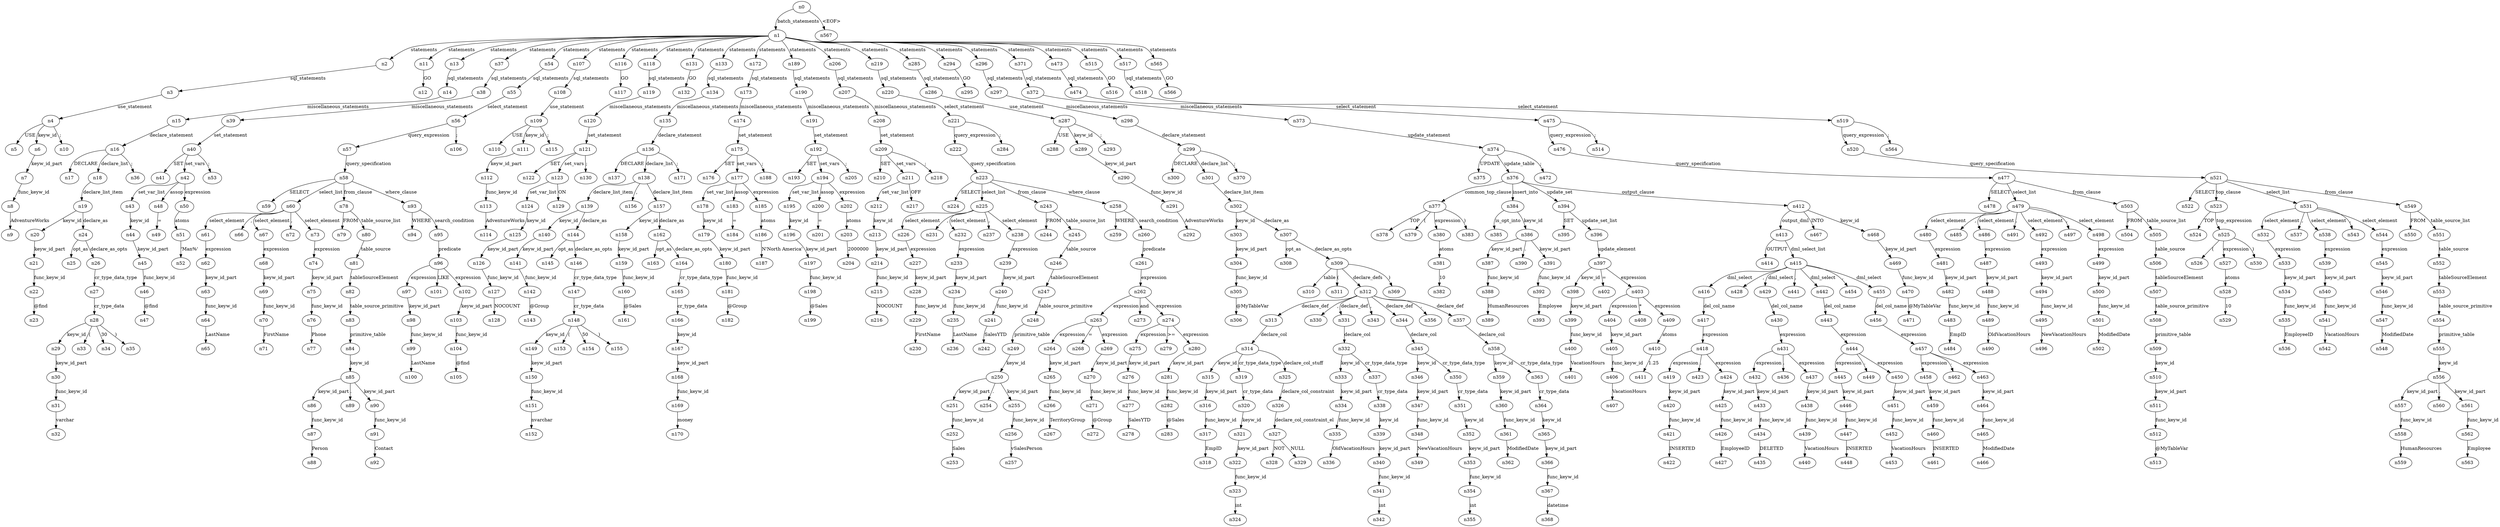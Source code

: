digraph ParseTree {
  n0 -> n1 [label="batch_statements"];
  n1 -> n2 [label="statements"];
  n2 -> n3 [label="sql_statements"];
  n3 -> n4 [label="use_statement"];
  n4 -> n5 [label="USE"];
  n4 -> n6 [label="keyw_id"];
  n6 -> n7 [label="keyw_id_part"];
  n7 -> n8 [label="func_keyw_id"];
  n8 -> n9 [label="AdventureWorks"];
  n4 -> n10 [label=";"];
  n1 -> n11 [label="statements"];
  n11 -> n12 [label="GO"];
  n1 -> n13 [label="statements"];
  n13 -> n14 [label="sql_statements"];
  n14 -> n15 [label="miscellaneous_statements"];
  n15 -> n16 [label="declare_statement"];
  n16 -> n17 [label="DECLARE"];
  n16 -> n18 [label="declare_list"];
  n18 -> n19 [label="declare_list_item"];
  n19 -> n20 [label="keyw_id"];
  n20 -> n21 [label="keyw_id_part"];
  n21 -> n22 [label="func_keyw_id"];
  n22 -> n23 [label="@find"];
  n19 -> n24 [label="declare_as"];
  n24 -> n25 [label="opt_as"];
  n24 -> n26 [label="declare_as_opts"];
  n26 -> n27 [label="cr_type_data_type"];
  n27 -> n28 [label="cr_type_data"];
  n28 -> n29 [label="keyw_id"];
  n29 -> n30 [label="keyw_id_part"];
  n30 -> n31 [label="func_keyw_id"];
  n31 -> n32 [label="varchar"];
  n28 -> n33 [label="("];
  n28 -> n34 [label="30"];
  n28 -> n35 [label=")"];
  n16 -> n36 [label=";"];
  n1 -> n37 [label="statements"];
  n37 -> n38 [label="sql_statements"];
  n38 -> n39 [label="miscellaneous_statements"];
  n39 -> n40 [label="set_statement"];
  n40 -> n41 [label="SET"];
  n40 -> n42 [label="set_vars"];
  n42 -> n43 [label="set_var_list"];
  n43 -> n44 [label="keyw_id"];
  n44 -> n45 [label="keyw_id_part"];
  n45 -> n46 [label="func_keyw_id"];
  n46 -> n47 [label="@find"];
  n42 -> n48 [label="assop"];
  n48 -> n49 [label="="];
  n42 -> n50 [label="expression"];
  n50 -> n51 [label="atoms"];
  n51 -> n52 [label="'Man%'"];
  n40 -> n53 [label=";"];
  n1 -> n54 [label="statements"];
  n54 -> n55 [label="sql_statements"];
  n55 -> n56 [label="select_statement"];
  n56 -> n57 [label="query_expression"];
  n57 -> n58 [label="query_specification"];
  n58 -> n59 [label="SELECT"];
  n58 -> n60 [label="select_list"];
  n60 -> n61 [label="select_element"];
  n61 -> n62 [label="expression"];
  n62 -> n63 [label="keyw_id_part"];
  n63 -> n64 [label="func_keyw_id"];
  n64 -> n65 [label="LastName"];
  n60 -> n66 [label=","];
  n60 -> n67 [label="select_element"];
  n67 -> n68 [label="expression"];
  n68 -> n69 [label="keyw_id_part"];
  n69 -> n70 [label="func_keyw_id"];
  n70 -> n71 [label="FirstName"];
  n60 -> n72 [label=","];
  n60 -> n73 [label="select_element"];
  n73 -> n74 [label="expression"];
  n74 -> n75 [label="keyw_id_part"];
  n75 -> n76 [label="func_keyw_id"];
  n76 -> n77 [label="Phone"];
  n58 -> n78 [label="from_clause"];
  n78 -> n79 [label="FROM"];
  n78 -> n80 [label="table_source_list"];
  n80 -> n81 [label="table_source"];
  n81 -> n82 [label="tableSourceElement"];
  n82 -> n83 [label="table_source_primitive"];
  n83 -> n84 [label="primitive_table"];
  n84 -> n85 [label="keyw_id"];
  n85 -> n86 [label="keyw_id_part"];
  n86 -> n87 [label="func_keyw_id"];
  n87 -> n88 [label="Person"];
  n85 -> n89 [label="."];
  n85 -> n90 [label="keyw_id_part"];
  n90 -> n91 [label="func_keyw_id"];
  n91 -> n92 [label="Contact"];
  n58 -> n93 [label="where_clause"];
  n93 -> n94 [label="WHERE"];
  n93 -> n95 [label="search_condition"];
  n95 -> n96 [label="predicate"];
  n96 -> n97 [label="expression"];
  n97 -> n98 [label="keyw_id_part"];
  n98 -> n99 [label="func_keyw_id"];
  n99 -> n100 [label="LastName"];
  n96 -> n101 [label="LIKE"];
  n96 -> n102 [label="expression"];
  n102 -> n103 [label="keyw_id_part"];
  n103 -> n104 [label="func_keyw_id"];
  n104 -> n105 [label="@find"];
  n56 -> n106 [label=";"];
  n1 -> n107 [label="statements"];
  n107 -> n108 [label="sql_statements"];
  n108 -> n109 [label="use_statement"];
  n109 -> n110 [label="USE"];
  n109 -> n111 [label="keyw_id"];
  n111 -> n112 [label="keyw_id_part"];
  n112 -> n113 [label="func_keyw_id"];
  n113 -> n114 [label="AdventureWorks"];
  n109 -> n115 [label=";"];
  n1 -> n116 [label="statements"];
  n116 -> n117 [label="GO"];
  n1 -> n118 [label="statements"];
  n118 -> n119 [label="sql_statements"];
  n119 -> n120 [label="miscellaneous_statements"];
  n120 -> n121 [label="set_statement"];
  n121 -> n122 [label="SET"];
  n121 -> n123 [label="set_vars"];
  n123 -> n124 [label="set_var_list"];
  n124 -> n125 [label="keyw_id"];
  n125 -> n126 [label="keyw_id_part"];
  n126 -> n127 [label="func_keyw_id"];
  n127 -> n128 [label="NOCOUNT"];
  n123 -> n129 [label="ON"];
  n121 -> n130 [label=";"];
  n1 -> n131 [label="statements"];
  n131 -> n132 [label="GO"];
  n1 -> n133 [label="statements"];
  n133 -> n134 [label="sql_statements"];
  n134 -> n135 [label="miscellaneous_statements"];
  n135 -> n136 [label="declare_statement"];
  n136 -> n137 [label="DECLARE"];
  n136 -> n138 [label="declare_list"];
  n138 -> n139 [label="declare_list_item"];
  n139 -> n140 [label="keyw_id"];
  n140 -> n141 [label="keyw_id_part"];
  n141 -> n142 [label="func_keyw_id"];
  n142 -> n143 [label="@Group"];
  n139 -> n144 [label="declare_as"];
  n144 -> n145 [label="opt_as"];
  n144 -> n146 [label="declare_as_opts"];
  n146 -> n147 [label="cr_type_data_type"];
  n147 -> n148 [label="cr_type_data"];
  n148 -> n149 [label="keyw_id"];
  n149 -> n150 [label="keyw_id_part"];
  n150 -> n151 [label="func_keyw_id"];
  n151 -> n152 [label="nvarchar"];
  n148 -> n153 [label="("];
  n148 -> n154 [label="50"];
  n148 -> n155 [label=")"];
  n138 -> n156 [label=","];
  n138 -> n157 [label="declare_list_item"];
  n157 -> n158 [label="keyw_id"];
  n158 -> n159 [label="keyw_id_part"];
  n159 -> n160 [label="func_keyw_id"];
  n160 -> n161 [label="@Sales"];
  n157 -> n162 [label="declare_as"];
  n162 -> n163 [label="opt_as"];
  n162 -> n164 [label="declare_as_opts"];
  n164 -> n165 [label="cr_type_data_type"];
  n165 -> n166 [label="cr_type_data"];
  n166 -> n167 [label="keyw_id"];
  n167 -> n168 [label="keyw_id_part"];
  n168 -> n169 [label="func_keyw_id"];
  n169 -> n170 [label="money"];
  n136 -> n171 [label=";"];
  n1 -> n172 [label="statements"];
  n172 -> n173 [label="sql_statements"];
  n173 -> n174 [label="miscellaneous_statements"];
  n174 -> n175 [label="set_statement"];
  n175 -> n176 [label="SET"];
  n175 -> n177 [label="set_vars"];
  n177 -> n178 [label="set_var_list"];
  n178 -> n179 [label="keyw_id"];
  n179 -> n180 [label="keyw_id_part"];
  n180 -> n181 [label="func_keyw_id"];
  n181 -> n182 [label="@Group"];
  n177 -> n183 [label="assop"];
  n183 -> n184 [label="="];
  n177 -> n185 [label="expression"];
  n185 -> n186 [label="atoms"];
  n186 -> n187 [label="N'North America'"];
  n175 -> n188 [label=";"];
  n1 -> n189 [label="statements"];
  n189 -> n190 [label="sql_statements"];
  n190 -> n191 [label="miscellaneous_statements"];
  n191 -> n192 [label="set_statement"];
  n192 -> n193 [label="SET"];
  n192 -> n194 [label="set_vars"];
  n194 -> n195 [label="set_var_list"];
  n195 -> n196 [label="keyw_id"];
  n196 -> n197 [label="keyw_id_part"];
  n197 -> n198 [label="func_keyw_id"];
  n198 -> n199 [label="@Sales"];
  n194 -> n200 [label="assop"];
  n200 -> n201 [label="="];
  n194 -> n202 [label="expression"];
  n202 -> n203 [label="atoms"];
  n203 -> n204 [label="2000000"];
  n192 -> n205 [label=";"];
  n1 -> n206 [label="statements"];
  n206 -> n207 [label="sql_statements"];
  n207 -> n208 [label="miscellaneous_statements"];
  n208 -> n209 [label="set_statement"];
  n209 -> n210 [label="SET"];
  n209 -> n211 [label="set_vars"];
  n211 -> n212 [label="set_var_list"];
  n212 -> n213 [label="keyw_id"];
  n213 -> n214 [label="keyw_id_part"];
  n214 -> n215 [label="func_keyw_id"];
  n215 -> n216 [label="NOCOUNT"];
  n211 -> n217 [label="OFF"];
  n209 -> n218 [label=";"];
  n1 -> n219 [label="statements"];
  n219 -> n220 [label="sql_statements"];
  n220 -> n221 [label="select_statement"];
  n221 -> n222 [label="query_expression"];
  n222 -> n223 [label="query_specification"];
  n223 -> n224 [label="SELECT"];
  n223 -> n225 [label="select_list"];
  n225 -> n226 [label="select_element"];
  n226 -> n227 [label="expression"];
  n227 -> n228 [label="keyw_id_part"];
  n228 -> n229 [label="func_keyw_id"];
  n229 -> n230 [label="FirstName"];
  n225 -> n231 [label=","];
  n225 -> n232 [label="select_element"];
  n232 -> n233 [label="expression"];
  n233 -> n234 [label="keyw_id_part"];
  n234 -> n235 [label="func_keyw_id"];
  n235 -> n236 [label="LastName"];
  n225 -> n237 [label=","];
  n225 -> n238 [label="select_element"];
  n238 -> n239 [label="expression"];
  n239 -> n240 [label="keyw_id_part"];
  n240 -> n241 [label="func_keyw_id"];
  n241 -> n242 [label="SalesYTD"];
  n223 -> n243 [label="from_clause"];
  n243 -> n244 [label="FROM"];
  n243 -> n245 [label="table_source_list"];
  n245 -> n246 [label="table_source"];
  n246 -> n247 [label="tableSourceElement"];
  n247 -> n248 [label="table_source_primitive"];
  n248 -> n249 [label="primitive_table"];
  n249 -> n250 [label="keyw_id"];
  n250 -> n251 [label="keyw_id_part"];
  n251 -> n252 [label="func_keyw_id"];
  n252 -> n253 [label="Sales"];
  n250 -> n254 [label="."];
  n250 -> n255 [label="keyw_id_part"];
  n255 -> n256 [label="func_keyw_id"];
  n256 -> n257 [label="vSalesPerson"];
  n223 -> n258 [label="where_clause"];
  n258 -> n259 [label="WHERE"];
  n258 -> n260 [label="search_condition"];
  n260 -> n261 [label="predicate"];
  n261 -> n262 [label="expression"];
  n262 -> n263 [label="expression"];
  n263 -> n264 [label="expression"];
  n264 -> n265 [label="keyw_id_part"];
  n265 -> n266 [label="func_keyw_id"];
  n266 -> n267 [label="TerritoryGroup"];
  n263 -> n268 [label="="];
  n263 -> n269 [label="expression"];
  n269 -> n270 [label="keyw_id_part"];
  n270 -> n271 [label="func_keyw_id"];
  n271 -> n272 [label="@Group"];
  n262 -> n273 [label="and"];
  n262 -> n274 [label="expression"];
  n274 -> n275 [label="expression"];
  n275 -> n276 [label="keyw_id_part"];
  n276 -> n277 [label="func_keyw_id"];
  n277 -> n278 [label="SalesYTD"];
  n274 -> n279 [label=">="];
  n274 -> n280 [label="expression"];
  n280 -> n281 [label="keyw_id_part"];
  n281 -> n282 [label="func_keyw_id"];
  n282 -> n283 [label="@Sales"];
  n221 -> n284 [label=";"];
  n1 -> n285 [label="statements"];
  n285 -> n286 [label="sql_statements"];
  n286 -> n287 [label="use_statement"];
  n287 -> n288 [label="USE"];
  n287 -> n289 [label="keyw_id"];
  n289 -> n290 [label="keyw_id_part"];
  n290 -> n291 [label="func_keyw_id"];
  n291 -> n292 [label="AdventureWorks"];
  n287 -> n293 [label=";"];
  n1 -> n294 [label="statements"];
  n294 -> n295 [label="GO"];
  n1 -> n296 [label="statements"];
  n296 -> n297 [label="sql_statements"];
  n297 -> n298 [label="miscellaneous_statements"];
  n298 -> n299 [label="declare_statement"];
  n299 -> n300 [label="DECLARE"];
  n299 -> n301 [label="declare_list"];
  n301 -> n302 [label="declare_list_item"];
  n302 -> n303 [label="keyw_id"];
  n303 -> n304 [label="keyw_id_part"];
  n304 -> n305 [label="func_keyw_id"];
  n305 -> n306 [label="@MyTableVar"];
  n302 -> n307 [label="declare_as"];
  n307 -> n308 [label="opt_as"];
  n307 -> n309 [label="declare_as_opts"];
  n309 -> n310 [label="table"];
  n309 -> n311 [label="("];
  n309 -> n312 [label="declare_defs"];
  n312 -> n313 [label="declare_def"];
  n313 -> n314 [label="declare_col"];
  n314 -> n315 [label="keyw_id"];
  n315 -> n316 [label="keyw_id_part"];
  n316 -> n317 [label="func_keyw_id"];
  n317 -> n318 [label="EmpID"];
  n314 -> n319 [label="cr_type_data_type"];
  n319 -> n320 [label="cr_type_data"];
  n320 -> n321 [label="keyw_id"];
  n321 -> n322 [label="keyw_id_part"];
  n322 -> n323 [label="func_keyw_id"];
  n323 -> n324 [label="int"];
  n314 -> n325 [label="declare_col_stuff"];
  n325 -> n326 [label="declare_col_constraint"];
  n326 -> n327 [label="declare_col_constraint_el"];
  n327 -> n328 [label="NOT"];
  n327 -> n329 [label="NULL"];
  n312 -> n330 [label=","];
  n312 -> n331 [label="declare_def"];
  n331 -> n332 [label="declare_col"];
  n332 -> n333 [label="keyw_id"];
  n333 -> n334 [label="keyw_id_part"];
  n334 -> n335 [label="func_keyw_id"];
  n335 -> n336 [label="OldVacationHours"];
  n332 -> n337 [label="cr_type_data_type"];
  n337 -> n338 [label="cr_type_data"];
  n338 -> n339 [label="keyw_id"];
  n339 -> n340 [label="keyw_id_part"];
  n340 -> n341 [label="func_keyw_id"];
  n341 -> n342 [label="int"];
  n312 -> n343 [label=","];
  n312 -> n344 [label="declare_def"];
  n344 -> n345 [label="declare_col"];
  n345 -> n346 [label="keyw_id"];
  n346 -> n347 [label="keyw_id_part"];
  n347 -> n348 [label="func_keyw_id"];
  n348 -> n349 [label="NewVacationHours"];
  n345 -> n350 [label="cr_type_data_type"];
  n350 -> n351 [label="cr_type_data"];
  n351 -> n352 [label="keyw_id"];
  n352 -> n353 [label="keyw_id_part"];
  n353 -> n354 [label="func_keyw_id"];
  n354 -> n355 [label="int"];
  n312 -> n356 [label=","];
  n312 -> n357 [label="declare_def"];
  n357 -> n358 [label="declare_col"];
  n358 -> n359 [label="keyw_id"];
  n359 -> n360 [label="keyw_id_part"];
  n360 -> n361 [label="func_keyw_id"];
  n361 -> n362 [label="ModifiedDate"];
  n358 -> n363 [label="cr_type_data_type"];
  n363 -> n364 [label="cr_type_data"];
  n364 -> n365 [label="keyw_id"];
  n365 -> n366 [label="keyw_id_part"];
  n366 -> n367 [label="func_keyw_id"];
  n367 -> n368 [label="datetime"];
  n309 -> n369 [label=")"];
  n299 -> n370 [label=";"];
  n1 -> n371 [label="statements"];
  n371 -> n372 [label="sql_statements"];
  n372 -> n373 [label="miscellaneous_statements"];
  n373 -> n374 [label="update_statement"];
  n374 -> n375 [label="UPDATE"];
  n374 -> n376 [label="update_table"];
  n376 -> n377 [label="common_top_clause"];
  n377 -> n378 [label="TOP"];
  n377 -> n379 [label="("];
  n377 -> n380 [label="expression"];
  n380 -> n381 [label="atoms"];
  n381 -> n382 [label="10"];
  n377 -> n383 [label=")"];
  n376 -> n384 [label="insert_into"];
  n384 -> n385 [label="is_opt_into"];
  n384 -> n386 [label="keyw_id"];
  n386 -> n387 [label="keyw_id_part"];
  n387 -> n388 [label="func_keyw_id"];
  n388 -> n389 [label="HumanResources"];
  n386 -> n390 [label="."];
  n386 -> n391 [label="keyw_id_part"];
  n391 -> n392 [label="func_keyw_id"];
  n392 -> n393 [label="Employee"];
  n376 -> n394 [label="update_set"];
  n394 -> n395 [label="SET"];
  n394 -> n396 [label="update_set_list"];
  n396 -> n397 [label="update_element"];
  n397 -> n398 [label="keyw_id"];
  n398 -> n399 [label="keyw_id_part"];
  n399 -> n400 [label="func_keyw_id"];
  n400 -> n401 [label="VacationHours"];
  n397 -> n402 [label="="];
  n397 -> n403 [label="expression"];
  n403 -> n404 [label="expression"];
  n404 -> n405 [label="keyw_id_part"];
  n405 -> n406 [label="func_keyw_id"];
  n406 -> n407 [label="VacationHours"];
  n403 -> n408 [label="*"];
  n403 -> n409 [label="expression"];
  n409 -> n410 [label="atoms"];
  n410 -> n411 [label="1.25"];
  n376 -> n412 [label="output_clause"];
  n412 -> n413 [label="output_dml"];
  n413 -> n414 [label="OUTPUT"];
  n413 -> n415 [label="dml_select_list"];
  n415 -> n416 [label="dml_select"];
  n416 -> n417 [label="del_col_name"];
  n417 -> n418 [label="expression"];
  n418 -> n419 [label="expression"];
  n419 -> n420 [label="keyw_id_part"];
  n420 -> n421 [label="func_keyw_id"];
  n421 -> n422 [label="INSERTED"];
  n418 -> n423 [label="."];
  n418 -> n424 [label="expression"];
  n424 -> n425 [label="keyw_id_part"];
  n425 -> n426 [label="func_keyw_id"];
  n426 -> n427 [label="EmployeeID"];
  n415 -> n428 [label=","];
  n415 -> n429 [label="dml_select"];
  n429 -> n430 [label="del_col_name"];
  n430 -> n431 [label="expression"];
  n431 -> n432 [label="expression"];
  n432 -> n433 [label="keyw_id_part"];
  n433 -> n434 [label="func_keyw_id"];
  n434 -> n435 [label="DELETED"];
  n431 -> n436 [label="."];
  n431 -> n437 [label="expression"];
  n437 -> n438 [label="keyw_id_part"];
  n438 -> n439 [label="func_keyw_id"];
  n439 -> n440 [label="VacationHours"];
  n415 -> n441 [label=","];
  n415 -> n442 [label="dml_select"];
  n442 -> n443 [label="del_col_name"];
  n443 -> n444 [label="expression"];
  n444 -> n445 [label="expression"];
  n445 -> n446 [label="keyw_id_part"];
  n446 -> n447 [label="func_keyw_id"];
  n447 -> n448 [label="INSERTED"];
  n444 -> n449 [label="."];
  n444 -> n450 [label="expression"];
  n450 -> n451 [label="keyw_id_part"];
  n451 -> n452 [label="func_keyw_id"];
  n452 -> n453 [label="VacationHours"];
  n415 -> n454 [label=","];
  n415 -> n455 [label="dml_select"];
  n455 -> n456 [label="del_col_name"];
  n456 -> n457 [label="expression"];
  n457 -> n458 [label="expression"];
  n458 -> n459 [label="keyw_id_part"];
  n459 -> n460 [label="func_keyw_id"];
  n460 -> n461 [label="INSERTED"];
  n457 -> n462 [label="."];
  n457 -> n463 [label="expression"];
  n463 -> n464 [label="keyw_id_part"];
  n464 -> n465 [label="func_keyw_id"];
  n465 -> n466 [label="ModifiedDate"];
  n412 -> n467 [label="INTO"];
  n412 -> n468 [label="keyw_id"];
  n468 -> n469 [label="keyw_id_part"];
  n469 -> n470 [label="func_keyw_id"];
  n470 -> n471 [label="@MyTableVar"];
  n374 -> n472 [label=";"];
  n1 -> n473 [label="statements"];
  n473 -> n474 [label="sql_statements"];
  n474 -> n475 [label="select_statement"];
  n475 -> n476 [label="query_expression"];
  n476 -> n477 [label="query_specification"];
  n477 -> n478 [label="SELECT"];
  n477 -> n479 [label="select_list"];
  n479 -> n480 [label="select_element"];
  n480 -> n481 [label="expression"];
  n481 -> n482 [label="keyw_id_part"];
  n482 -> n483 [label="func_keyw_id"];
  n483 -> n484 [label="EmpID"];
  n479 -> n485 [label=","];
  n479 -> n486 [label="select_element"];
  n486 -> n487 [label="expression"];
  n487 -> n488 [label="keyw_id_part"];
  n488 -> n489 [label="func_keyw_id"];
  n489 -> n490 [label="OldVacationHours"];
  n479 -> n491 [label=","];
  n479 -> n492 [label="select_element"];
  n492 -> n493 [label="expression"];
  n493 -> n494 [label="keyw_id_part"];
  n494 -> n495 [label="func_keyw_id"];
  n495 -> n496 [label="NewVacationHours"];
  n479 -> n497 [label=","];
  n479 -> n498 [label="select_element"];
  n498 -> n499 [label="expression"];
  n499 -> n500 [label="keyw_id_part"];
  n500 -> n501 [label="func_keyw_id"];
  n501 -> n502 [label="ModifiedDate"];
  n477 -> n503 [label="from_clause"];
  n503 -> n504 [label="FROM"];
  n503 -> n505 [label="table_source_list"];
  n505 -> n506 [label="table_source"];
  n506 -> n507 [label="tableSourceElement"];
  n507 -> n508 [label="table_source_primitive"];
  n508 -> n509 [label="primitive_table"];
  n509 -> n510 [label="keyw_id"];
  n510 -> n511 [label="keyw_id_part"];
  n511 -> n512 [label="func_keyw_id"];
  n512 -> n513 [label="@MyTableVar"];
  n475 -> n514 [label=";"];
  n1 -> n515 [label="statements"];
  n515 -> n516 [label="GO"];
  n1 -> n517 [label="statements"];
  n517 -> n518 [label="sql_statements"];
  n518 -> n519 [label="select_statement"];
  n519 -> n520 [label="query_expression"];
  n520 -> n521 [label="query_specification"];
  n521 -> n522 [label="SELECT"];
  n521 -> n523 [label="top_clause"];
  n523 -> n524 [label="TOP"];
  n523 -> n525 [label="top_expression"];
  n525 -> n526 [label="("];
  n525 -> n527 [label="expression"];
  n527 -> n528 [label="atoms"];
  n528 -> n529 [label="10"];
  n525 -> n530 [label=")"];
  n521 -> n531 [label="select_list"];
  n531 -> n532 [label="select_element"];
  n532 -> n533 [label="expression"];
  n533 -> n534 [label="keyw_id_part"];
  n534 -> n535 [label="func_keyw_id"];
  n535 -> n536 [label="EmployeeID"];
  n531 -> n537 [label=","];
  n531 -> n538 [label="select_element"];
  n538 -> n539 [label="expression"];
  n539 -> n540 [label="keyw_id_part"];
  n540 -> n541 [label="func_keyw_id"];
  n541 -> n542 [label="VacationHours"];
  n531 -> n543 [label=","];
  n531 -> n544 [label="select_element"];
  n544 -> n545 [label="expression"];
  n545 -> n546 [label="keyw_id_part"];
  n546 -> n547 [label="func_keyw_id"];
  n547 -> n548 [label="ModifiedDate"];
  n521 -> n549 [label="from_clause"];
  n549 -> n550 [label="FROM"];
  n549 -> n551 [label="table_source_list"];
  n551 -> n552 [label="table_source"];
  n552 -> n553 [label="tableSourceElement"];
  n553 -> n554 [label="table_source_primitive"];
  n554 -> n555 [label="primitive_table"];
  n555 -> n556 [label="keyw_id"];
  n556 -> n557 [label="keyw_id_part"];
  n557 -> n558 [label="func_keyw_id"];
  n558 -> n559 [label="HumanResources"];
  n556 -> n560 [label="."];
  n556 -> n561 [label="keyw_id_part"];
  n561 -> n562 [label="func_keyw_id"];
  n562 -> n563 [label="Employee"];
  n519 -> n564 [label=";"];
  n1 -> n565 [label="statements"];
  n565 -> n566 [label="GO"];
  n0 -> n567 [label="<EOF>"];
}